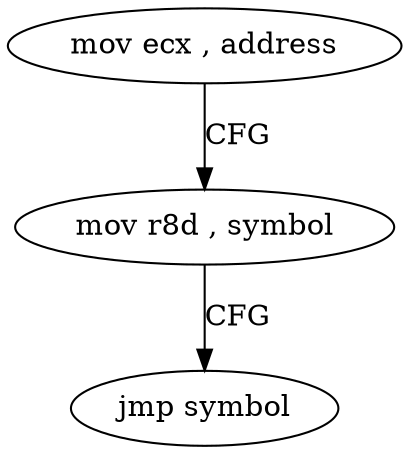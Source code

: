 digraph "func" {
"4242912" [label = "mov ecx , address" ]
"4242917" [label = "mov r8d , symbol" ]
"4242923" [label = "jmp symbol" ]
"4242912" -> "4242917" [ label = "CFG" ]
"4242917" -> "4242923" [ label = "CFG" ]
}
